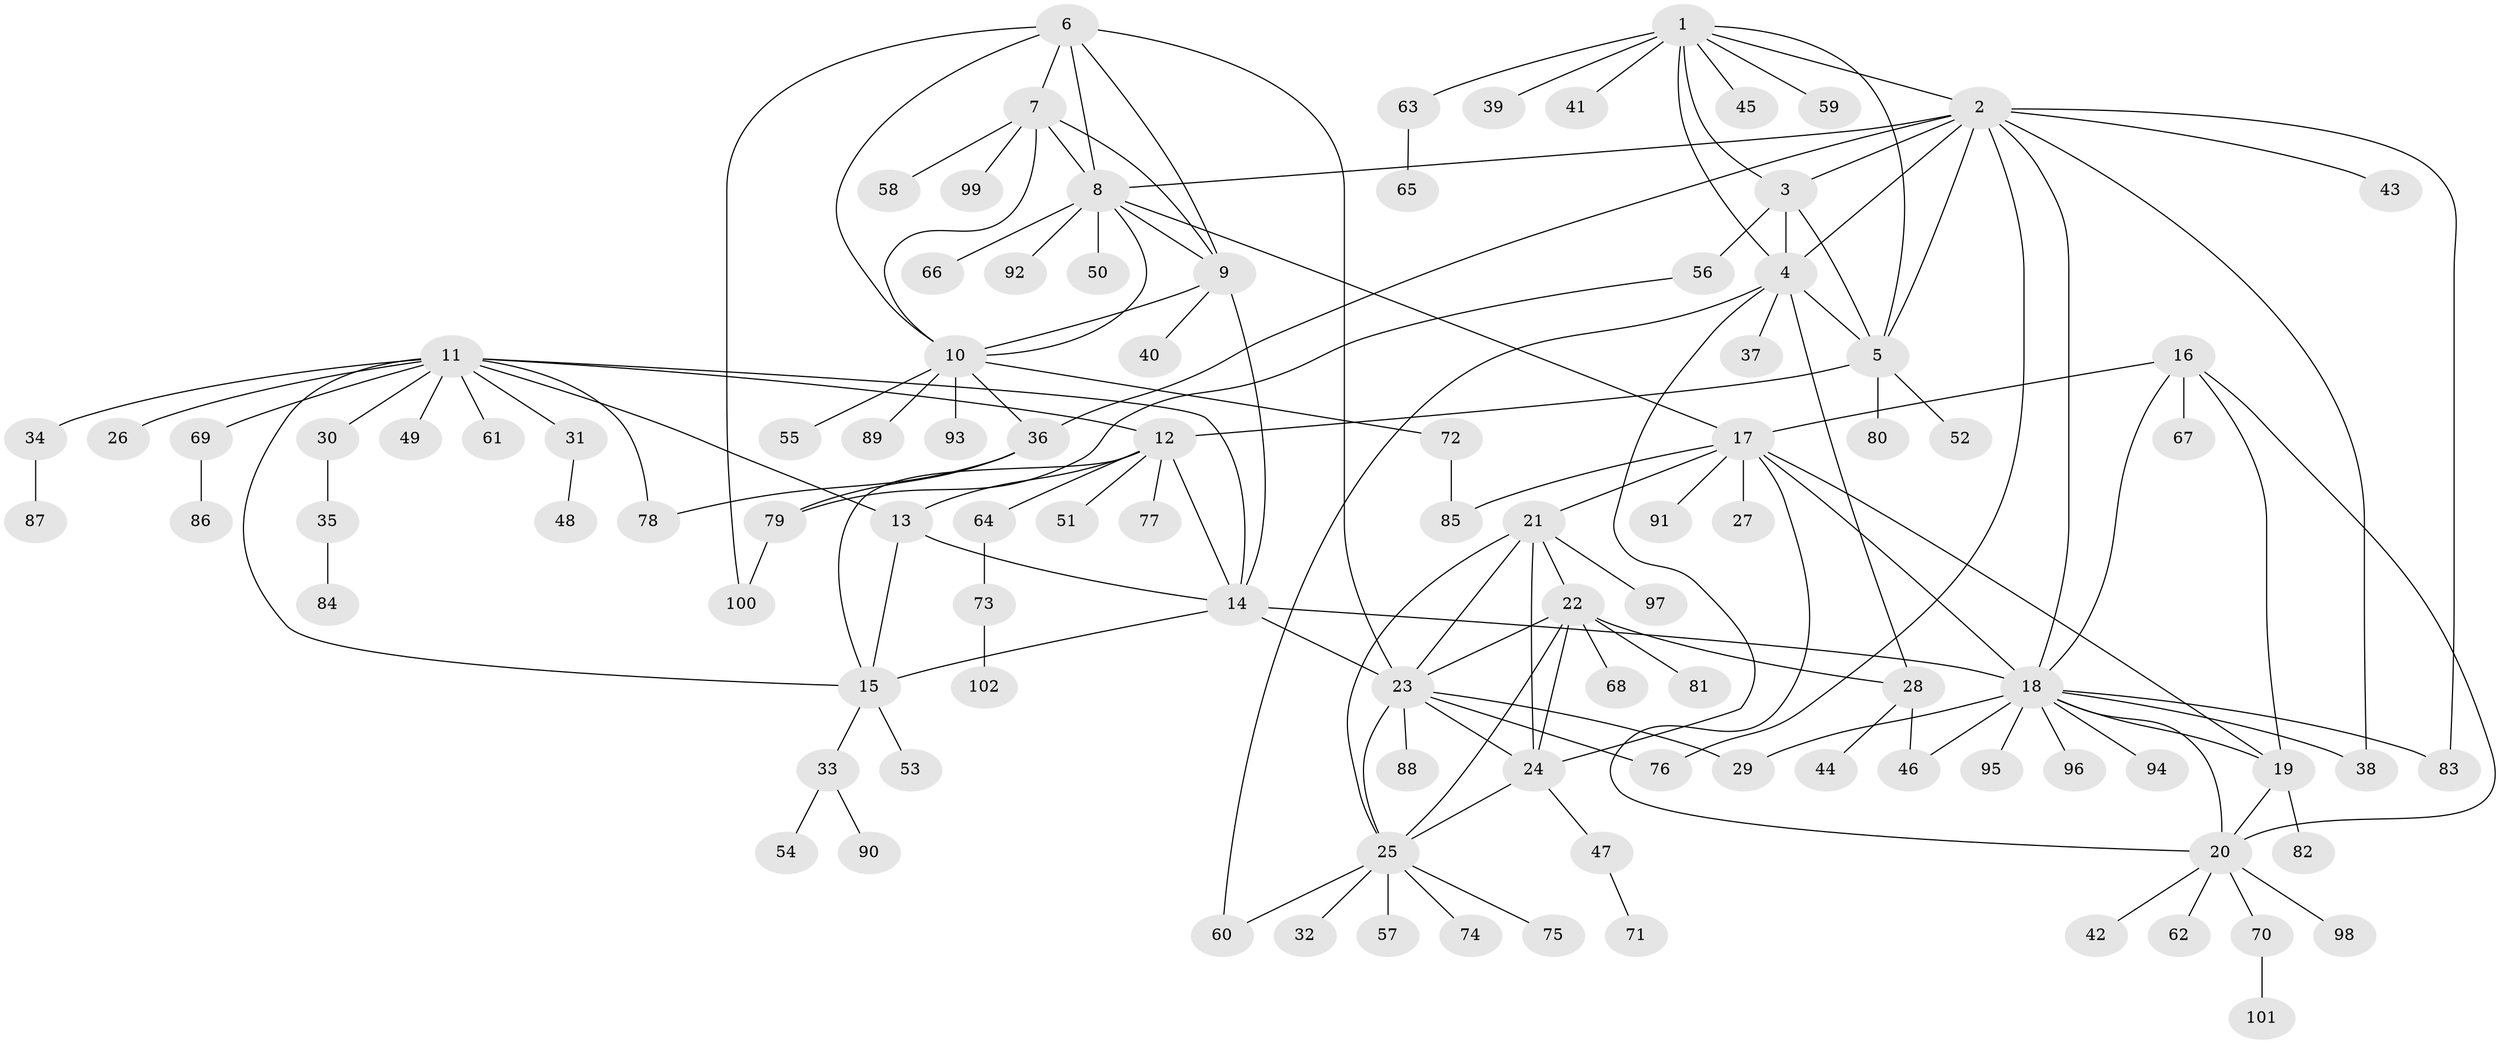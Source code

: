 // coarse degree distribution, {9: 0.028169014084507043, 13: 0.014084507042253521, 5: 0.04225352112676056, 7: 0.04225352112676056, 6: 0.08450704225352113, 12: 0.028169014084507043, 8: 0.04225352112676056, 4: 0.014084507042253521, 3: 0.014084507042253521, 1: 0.5633802816901409, 2: 0.1267605633802817}
// Generated by graph-tools (version 1.1) at 2025/19/03/04/25 18:19:50]
// undirected, 102 vertices, 149 edges
graph export_dot {
graph [start="1"]
  node [color=gray90,style=filled];
  1;
  2;
  3;
  4;
  5;
  6;
  7;
  8;
  9;
  10;
  11;
  12;
  13;
  14;
  15;
  16;
  17;
  18;
  19;
  20;
  21;
  22;
  23;
  24;
  25;
  26;
  27;
  28;
  29;
  30;
  31;
  32;
  33;
  34;
  35;
  36;
  37;
  38;
  39;
  40;
  41;
  42;
  43;
  44;
  45;
  46;
  47;
  48;
  49;
  50;
  51;
  52;
  53;
  54;
  55;
  56;
  57;
  58;
  59;
  60;
  61;
  62;
  63;
  64;
  65;
  66;
  67;
  68;
  69;
  70;
  71;
  72;
  73;
  74;
  75;
  76;
  77;
  78;
  79;
  80;
  81;
  82;
  83;
  84;
  85;
  86;
  87;
  88;
  89;
  90;
  91;
  92;
  93;
  94;
  95;
  96;
  97;
  98;
  99;
  100;
  101;
  102;
  1 -- 2;
  1 -- 3;
  1 -- 4;
  1 -- 5;
  1 -- 39;
  1 -- 41;
  1 -- 45;
  1 -- 59;
  1 -- 63;
  2 -- 3;
  2 -- 4;
  2 -- 5;
  2 -- 8;
  2 -- 18;
  2 -- 36;
  2 -- 38;
  2 -- 43;
  2 -- 76;
  2 -- 83;
  3 -- 4;
  3 -- 5;
  3 -- 56;
  4 -- 5;
  4 -- 24;
  4 -- 28;
  4 -- 37;
  4 -- 60;
  5 -- 12;
  5 -- 52;
  5 -- 80;
  6 -- 7;
  6 -- 8;
  6 -- 9;
  6 -- 10;
  6 -- 23;
  6 -- 100;
  7 -- 8;
  7 -- 9;
  7 -- 10;
  7 -- 58;
  7 -- 99;
  8 -- 9;
  8 -- 10;
  8 -- 17;
  8 -- 50;
  8 -- 66;
  8 -- 92;
  9 -- 10;
  9 -- 14;
  9 -- 40;
  10 -- 36;
  10 -- 55;
  10 -- 72;
  10 -- 89;
  10 -- 93;
  11 -- 12;
  11 -- 13;
  11 -- 14;
  11 -- 15;
  11 -- 26;
  11 -- 30;
  11 -- 31;
  11 -- 34;
  11 -- 49;
  11 -- 61;
  11 -- 69;
  11 -- 78;
  12 -- 13;
  12 -- 14;
  12 -- 15;
  12 -- 51;
  12 -- 64;
  12 -- 77;
  13 -- 14;
  13 -- 15;
  14 -- 15;
  14 -- 18;
  14 -- 23;
  15 -- 33;
  15 -- 53;
  16 -- 17;
  16 -- 18;
  16 -- 19;
  16 -- 20;
  16 -- 67;
  17 -- 18;
  17 -- 19;
  17 -- 20;
  17 -- 21;
  17 -- 27;
  17 -- 85;
  17 -- 91;
  18 -- 19;
  18 -- 20;
  18 -- 29;
  18 -- 38;
  18 -- 46;
  18 -- 83;
  18 -- 94;
  18 -- 95;
  18 -- 96;
  19 -- 20;
  19 -- 82;
  20 -- 42;
  20 -- 62;
  20 -- 70;
  20 -- 98;
  21 -- 22;
  21 -- 23;
  21 -- 24;
  21 -- 25;
  21 -- 97;
  22 -- 23;
  22 -- 24;
  22 -- 25;
  22 -- 28;
  22 -- 68;
  22 -- 81;
  23 -- 24;
  23 -- 25;
  23 -- 29;
  23 -- 76;
  23 -- 88;
  24 -- 25;
  24 -- 47;
  25 -- 32;
  25 -- 57;
  25 -- 60;
  25 -- 74;
  25 -- 75;
  28 -- 44;
  28 -- 46;
  30 -- 35;
  31 -- 48;
  33 -- 54;
  33 -- 90;
  34 -- 87;
  35 -- 84;
  36 -- 78;
  36 -- 79;
  47 -- 71;
  56 -- 79;
  63 -- 65;
  64 -- 73;
  69 -- 86;
  70 -- 101;
  72 -- 85;
  73 -- 102;
  79 -- 100;
}
